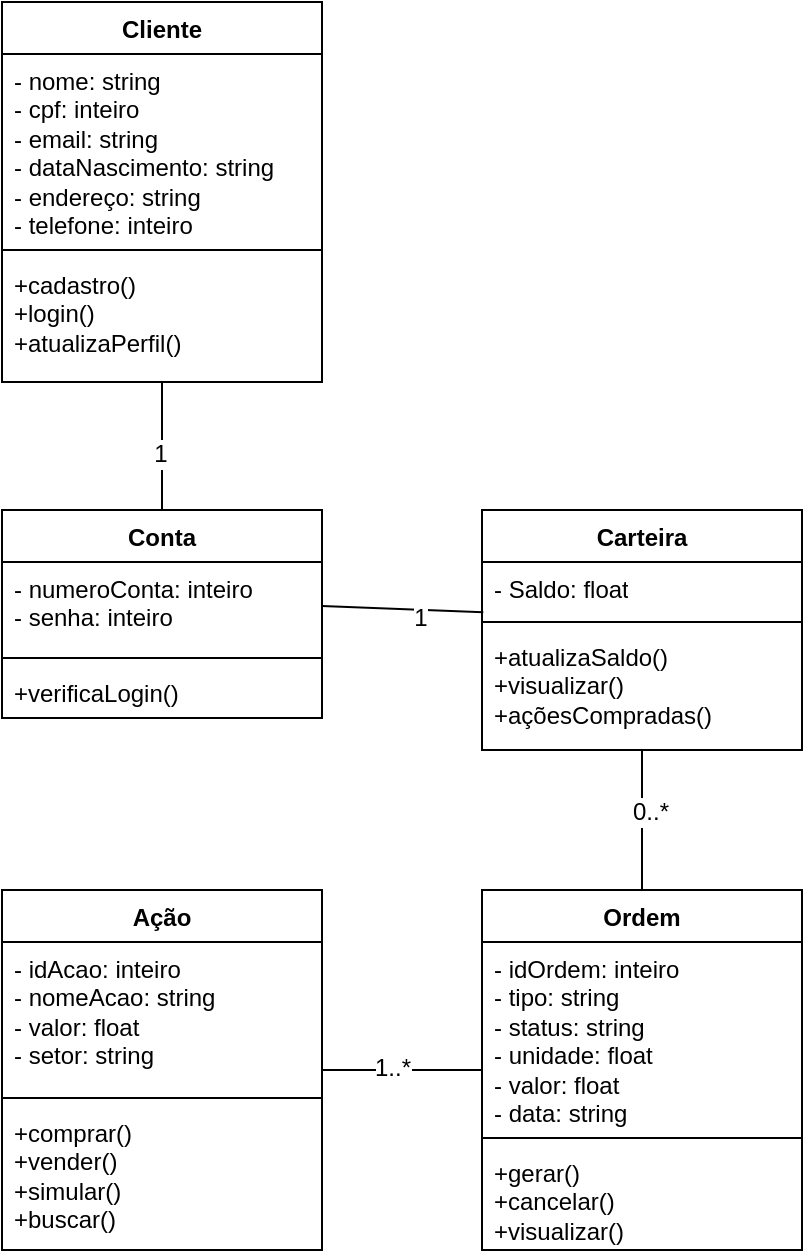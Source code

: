<mxfile version="24.7.17">
  <diagram name="Página-1" id="QSc5uQVEmcGXGHB-SHIr">
    <mxGraphModel dx="1120" dy="426" grid="1" gridSize="10" guides="1" tooltips="1" connect="1" arrows="1" fold="1" page="1" pageScale="1" pageWidth="827" pageHeight="1169" math="0" shadow="0">
      <root>
        <mxCell id="0" />
        <mxCell id="1" parent="0" />
        <mxCell id="et-gNCcW7UQhUX8ODfVO-1" value="Cliente" style="swimlane;fontStyle=1;align=center;verticalAlign=top;childLayout=stackLayout;horizontal=1;startSize=26;horizontalStack=0;resizeParent=1;resizeParentMax=0;resizeLast=0;collapsible=1;marginBottom=0;whiteSpace=wrap;html=1;" parent="1" vertex="1">
          <mxGeometry x="240" y="56" width="160" height="190" as="geometry" />
        </mxCell>
        <mxCell id="et-gNCcW7UQhUX8ODfVO-2" value="- nome: string&lt;div&gt;- cpf: inteiro&lt;/div&gt;&lt;div&gt;- email: string&lt;/div&gt;&lt;div&gt;- dataNascimento: string&lt;/div&gt;&lt;div&gt;- endereço: string&lt;/div&gt;&lt;div&gt;- telefone: inteiro&lt;/div&gt;" style="text;strokeColor=none;fillColor=none;align=left;verticalAlign=top;spacingLeft=4;spacingRight=4;overflow=hidden;rotatable=0;points=[[0,0.5],[1,0.5]];portConstraint=eastwest;whiteSpace=wrap;html=1;" parent="et-gNCcW7UQhUX8ODfVO-1" vertex="1">
          <mxGeometry y="26" width="160" height="94" as="geometry" />
        </mxCell>
        <mxCell id="et-gNCcW7UQhUX8ODfVO-3" value="" style="line;strokeWidth=1;fillColor=none;align=left;verticalAlign=middle;spacingTop=-1;spacingLeft=3;spacingRight=3;rotatable=0;labelPosition=right;points=[];portConstraint=eastwest;strokeColor=inherit;" parent="et-gNCcW7UQhUX8ODfVO-1" vertex="1">
          <mxGeometry y="120" width="160" height="8" as="geometry" />
        </mxCell>
        <mxCell id="et-gNCcW7UQhUX8ODfVO-4" value="+cadastro()&lt;div&gt;+login()&lt;/div&gt;&lt;div&gt;+atualizaPerfil()&lt;/div&gt;" style="text;strokeColor=none;fillColor=none;align=left;verticalAlign=top;spacingLeft=4;spacingRight=4;overflow=hidden;rotatable=0;points=[[0,0.5],[1,0.5]];portConstraint=eastwest;whiteSpace=wrap;html=1;" parent="et-gNCcW7UQhUX8ODfVO-1" vertex="1">
          <mxGeometry y="128" width="160" height="62" as="geometry" />
        </mxCell>
        <mxCell id="9Wii11p6fcKuwRzObVXF-1" value="Ação" style="swimlane;fontStyle=1;align=center;verticalAlign=top;childLayout=stackLayout;horizontal=1;startSize=26;horizontalStack=0;resizeParent=1;resizeParentMax=0;resizeLast=0;collapsible=1;marginBottom=0;whiteSpace=wrap;html=1;" parent="1" vertex="1">
          <mxGeometry x="240" y="500" width="160" height="180" as="geometry" />
        </mxCell>
        <mxCell id="9Wii11p6fcKuwRzObVXF-2" value="- idAcao: inteiro&lt;div&gt;- nomeAcao: string&lt;/div&gt;&lt;div&gt;- valor: float&lt;/div&gt;&lt;div&gt;- setor: string&lt;/div&gt;" style="text;strokeColor=none;fillColor=none;align=left;verticalAlign=top;spacingLeft=4;spacingRight=4;overflow=hidden;rotatable=0;points=[[0,0.5],[1,0.5]];portConstraint=eastwest;whiteSpace=wrap;html=1;" parent="9Wii11p6fcKuwRzObVXF-1" vertex="1">
          <mxGeometry y="26" width="160" height="74" as="geometry" />
        </mxCell>
        <mxCell id="9Wii11p6fcKuwRzObVXF-3" value="" style="line;strokeWidth=1;fillColor=none;align=left;verticalAlign=middle;spacingTop=-1;spacingLeft=3;spacingRight=3;rotatable=0;labelPosition=right;points=[];portConstraint=eastwest;strokeColor=inherit;" parent="9Wii11p6fcKuwRzObVXF-1" vertex="1">
          <mxGeometry y="100" width="160" height="8" as="geometry" />
        </mxCell>
        <mxCell id="9Wii11p6fcKuwRzObVXF-4" value="+comprar()&lt;div&gt;+vender()&lt;/div&gt;&lt;div&gt;+simular()&lt;/div&gt;&lt;div&gt;+buscar()&lt;/div&gt;" style="text;strokeColor=none;fillColor=none;align=left;verticalAlign=top;spacingLeft=4;spacingRight=4;overflow=hidden;rotatable=0;points=[[0,0.5],[1,0.5]];portConstraint=eastwest;whiteSpace=wrap;html=1;" parent="9Wii11p6fcKuwRzObVXF-1" vertex="1">
          <mxGeometry y="108" width="160" height="72" as="geometry" />
        </mxCell>
        <mxCell id="9Wii11p6fcKuwRzObVXF-28" style="edgeStyle=none;curved=1;rounded=0;orthogonalLoop=1;jettySize=auto;html=1;fontSize=12;startSize=8;endSize=8;endArrow=none;endFill=0;" parent="1" source="9Wii11p6fcKuwRzObVXF-5" target="9Wii11p6fcKuwRzObVXF-1" edge="1">
          <mxGeometry relative="1" as="geometry" />
        </mxCell>
        <mxCell id="9Wii11p6fcKuwRzObVXF-36" value="1..*" style="edgeLabel;html=1;align=center;verticalAlign=middle;resizable=0;points=[];fontSize=12;" parent="9Wii11p6fcKuwRzObVXF-28" vertex="1" connectable="0">
          <mxGeometry x="0.135" y="-1" relative="1" as="geometry">
            <mxPoint as="offset" />
          </mxGeometry>
        </mxCell>
        <mxCell id="9Wii11p6fcKuwRzObVXF-5" value="Ordem" style="swimlane;fontStyle=1;align=center;verticalAlign=top;childLayout=stackLayout;horizontal=1;startSize=26;horizontalStack=0;resizeParent=1;resizeParentMax=0;resizeLast=0;collapsible=1;marginBottom=0;whiteSpace=wrap;html=1;" parent="1" vertex="1">
          <mxGeometry x="480" y="500" width="160" height="180" as="geometry" />
        </mxCell>
        <mxCell id="9Wii11p6fcKuwRzObVXF-6" value="- idOrdem: inteiro&lt;div&gt;- tipo: string&lt;/div&gt;&lt;div&gt;- status: string&lt;/div&gt;&lt;div&gt;- unidade: float&lt;/div&gt;&lt;div&gt;- valor: float&lt;/div&gt;&lt;div&gt;- data: string&lt;/div&gt;" style="text;strokeColor=none;fillColor=none;align=left;verticalAlign=top;spacingLeft=4;spacingRight=4;overflow=hidden;rotatable=0;points=[[0,0.5],[1,0.5]];portConstraint=eastwest;whiteSpace=wrap;html=1;" parent="9Wii11p6fcKuwRzObVXF-5" vertex="1">
          <mxGeometry y="26" width="160" height="94" as="geometry" />
        </mxCell>
        <mxCell id="9Wii11p6fcKuwRzObVXF-7" value="" style="line;strokeWidth=1;fillColor=none;align=left;verticalAlign=middle;spacingTop=-1;spacingLeft=3;spacingRight=3;rotatable=0;labelPosition=right;points=[];portConstraint=eastwest;strokeColor=inherit;" parent="9Wii11p6fcKuwRzObVXF-5" vertex="1">
          <mxGeometry y="120" width="160" height="8" as="geometry" />
        </mxCell>
        <mxCell id="9Wii11p6fcKuwRzObVXF-8" value="+gerar()&lt;div&gt;+cancelar()&lt;/div&gt;&lt;div&gt;+visualizar()&lt;/div&gt;" style="text;strokeColor=none;fillColor=none;align=left;verticalAlign=top;spacingLeft=4;spacingRight=4;overflow=hidden;rotatable=0;points=[[0,0.5],[1,0.5]];portConstraint=eastwest;whiteSpace=wrap;html=1;" parent="9Wii11p6fcKuwRzObVXF-5" vertex="1">
          <mxGeometry y="128" width="160" height="52" as="geometry" />
        </mxCell>
        <mxCell id="9Wii11p6fcKuwRzObVXF-9" value="Carteira" style="swimlane;fontStyle=1;align=center;verticalAlign=top;childLayout=stackLayout;horizontal=1;startSize=26;horizontalStack=0;resizeParent=1;resizeParentMax=0;resizeLast=0;collapsible=1;marginBottom=0;whiteSpace=wrap;html=1;" parent="1" vertex="1">
          <mxGeometry x="480" y="310" width="160" height="120" as="geometry" />
        </mxCell>
        <mxCell id="9Wii11p6fcKuwRzObVXF-10" value="- Saldo: float" style="text;strokeColor=none;fillColor=none;align=left;verticalAlign=top;spacingLeft=4;spacingRight=4;overflow=hidden;rotatable=0;points=[[0,0.5],[1,0.5]];portConstraint=eastwest;whiteSpace=wrap;html=1;" parent="9Wii11p6fcKuwRzObVXF-9" vertex="1">
          <mxGeometry y="26" width="160" height="26" as="geometry" />
        </mxCell>
        <mxCell id="9Wii11p6fcKuwRzObVXF-11" value="" style="line;strokeWidth=1;fillColor=none;align=left;verticalAlign=middle;spacingTop=-1;spacingLeft=3;spacingRight=3;rotatable=0;labelPosition=right;points=[];portConstraint=eastwest;strokeColor=inherit;" parent="9Wii11p6fcKuwRzObVXF-9" vertex="1">
          <mxGeometry y="52" width="160" height="8" as="geometry" />
        </mxCell>
        <mxCell id="9Wii11p6fcKuwRzObVXF-12" value="+atualizaSaldo()&lt;div&gt;+visualizar()&lt;/div&gt;&lt;div&gt;+açõesCompradas()&lt;/div&gt;" style="text;strokeColor=none;fillColor=none;align=left;verticalAlign=top;spacingLeft=4;spacingRight=4;overflow=hidden;rotatable=0;points=[[0,0.5],[1,0.5]];portConstraint=eastwest;whiteSpace=wrap;html=1;" parent="9Wii11p6fcKuwRzObVXF-9" vertex="1">
          <mxGeometry y="60" width="160" height="60" as="geometry" />
        </mxCell>
        <mxCell id="9Wii11p6fcKuwRzObVXF-15" value="Conta" style="swimlane;fontStyle=1;align=center;verticalAlign=top;childLayout=stackLayout;horizontal=1;startSize=26;horizontalStack=0;resizeParent=1;resizeParentMax=0;resizeLast=0;collapsible=1;marginBottom=0;whiteSpace=wrap;html=1;" parent="1" vertex="1">
          <mxGeometry x="240" y="310" width="160" height="104" as="geometry" />
        </mxCell>
        <mxCell id="9Wii11p6fcKuwRzObVXF-16" value="- numeroConta: inteiro&lt;div&gt;- senha: inteiro&lt;/div&gt;" style="text;strokeColor=none;fillColor=none;align=left;verticalAlign=top;spacingLeft=4;spacingRight=4;overflow=hidden;rotatable=0;points=[[0,0.5],[1,0.5]];portConstraint=eastwest;whiteSpace=wrap;html=1;" parent="9Wii11p6fcKuwRzObVXF-15" vertex="1">
          <mxGeometry y="26" width="160" height="44" as="geometry" />
        </mxCell>
        <mxCell id="9Wii11p6fcKuwRzObVXF-17" value="" style="line;strokeWidth=1;fillColor=none;align=left;verticalAlign=middle;spacingTop=-1;spacingLeft=3;spacingRight=3;rotatable=0;labelPosition=right;points=[];portConstraint=eastwest;strokeColor=inherit;" parent="9Wii11p6fcKuwRzObVXF-15" vertex="1">
          <mxGeometry y="70" width="160" height="8" as="geometry" />
        </mxCell>
        <mxCell id="9Wii11p6fcKuwRzObVXF-18" value="+verificaLogin()" style="text;strokeColor=none;fillColor=none;align=left;verticalAlign=top;spacingLeft=4;spacingRight=4;overflow=hidden;rotatable=0;points=[[0,0.5],[1,0.5]];portConstraint=eastwest;whiteSpace=wrap;html=1;" parent="9Wii11p6fcKuwRzObVXF-15" vertex="1">
          <mxGeometry y="78" width="160" height="26" as="geometry" />
        </mxCell>
        <mxCell id="9Wii11p6fcKuwRzObVXF-20" value="" style="endArrow=none;endFill=0;endSize=24;html=1;rounded=0;fontSize=12;edgeStyle=orthogonalEdgeStyle;exitX=0.5;exitY=0;exitDx=0;exitDy=0;" parent="1" source="9Wii11p6fcKuwRzObVXF-15" target="et-gNCcW7UQhUX8ODfVO-4" edge="1">
          <mxGeometry width="160" relative="1" as="geometry">
            <mxPoint x="320" y="280" as="sourcePoint" />
            <mxPoint x="290" y="260" as="targetPoint" />
            <Array as="points">
              <mxPoint x="320" y="260" />
              <mxPoint x="320" y="260" />
            </Array>
          </mxGeometry>
        </mxCell>
        <mxCell id="9Wii11p6fcKuwRzObVXF-33" value="1" style="edgeLabel;html=1;align=center;verticalAlign=middle;resizable=0;points=[];fontSize=12;" parent="9Wii11p6fcKuwRzObVXF-20" vertex="1" connectable="0">
          <mxGeometry x="-0.136" y="1" relative="1" as="geometry">
            <mxPoint y="-1" as="offset" />
          </mxGeometry>
        </mxCell>
        <mxCell id="9Wii11p6fcKuwRzObVXF-32" value="" style="endArrow=none;endFill=0;endSize=24;html=1;rounded=0;fontSize=12;curved=1;entryX=1;entryY=0.5;entryDx=0;entryDy=0;exitX=0.004;exitY=0.966;exitDx=0;exitDy=0;exitPerimeter=0;" parent="1" source="9Wii11p6fcKuwRzObVXF-10" target="9Wii11p6fcKuwRzObVXF-16" edge="1">
          <mxGeometry width="160" relative="1" as="geometry">
            <mxPoint x="430" y="370" as="sourcePoint" />
            <mxPoint x="570" y="450" as="targetPoint" />
          </mxGeometry>
        </mxCell>
        <mxCell id="9Wii11p6fcKuwRzObVXF-34" value="1" style="edgeLabel;html=1;align=center;verticalAlign=middle;resizable=0;points=[];fontSize=12;" parent="9Wii11p6fcKuwRzObVXF-32" vertex="1" connectable="0">
          <mxGeometry x="-0.207" y="4" relative="1" as="geometry">
            <mxPoint as="offset" />
          </mxGeometry>
        </mxCell>
        <mxCell id="9Wii11p6fcKuwRzObVXF-37" style="edgeStyle=none;curved=1;rounded=0;orthogonalLoop=1;jettySize=auto;html=1;entryX=0.5;entryY=0;entryDx=0;entryDy=0;fontSize=12;startSize=8;endSize=8;endArrow=none;endFill=0;" parent="1" source="9Wii11p6fcKuwRzObVXF-12" target="9Wii11p6fcKuwRzObVXF-5" edge="1">
          <mxGeometry relative="1" as="geometry" />
        </mxCell>
        <mxCell id="9Wii11p6fcKuwRzObVXF-38" value="0..*" style="edgeLabel;html=1;align=center;verticalAlign=middle;resizable=0;points=[];fontSize=12;" parent="9Wii11p6fcKuwRzObVXF-37" vertex="1" connectable="0">
          <mxGeometry x="-0.098" y="4" relative="1" as="geometry">
            <mxPoint y="-1" as="offset" />
          </mxGeometry>
        </mxCell>
      </root>
    </mxGraphModel>
  </diagram>
</mxfile>
